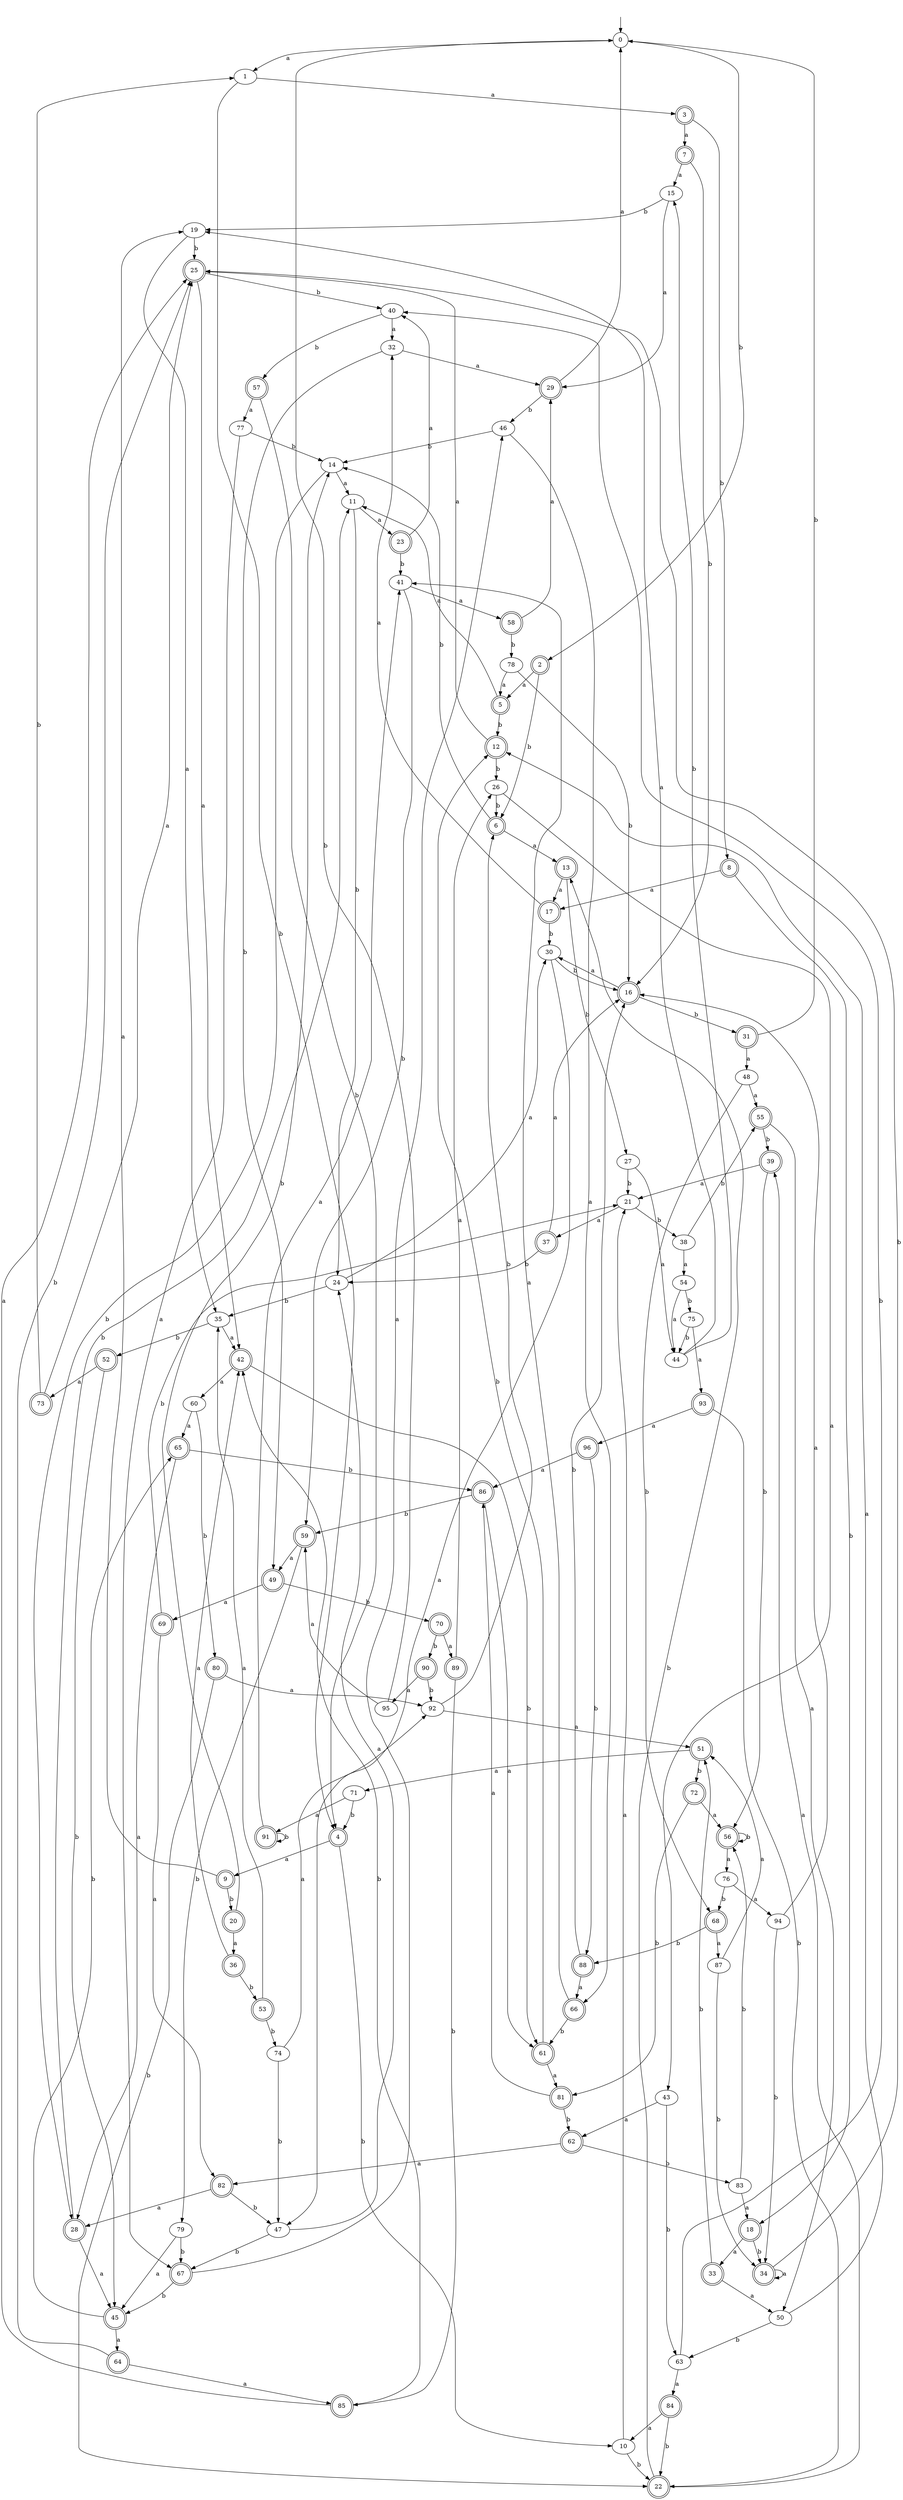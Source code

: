 digraph RandomDFA {
  __start0 [label="", shape=none];
  __start0 -> 0 [label=""];
  0 [shape=circle]
  0 -> 1 [label="a"]
  0 -> 2 [label="b"]
  1
  1 -> 3 [label="a"]
  1 -> 4 [label="b"]
  2 [shape=doublecircle]
  2 -> 5 [label="a"]
  2 -> 6 [label="b"]
  3 [shape=doublecircle]
  3 -> 7 [label="a"]
  3 -> 8 [label="b"]
  4 [shape=doublecircle]
  4 -> 9 [label="a"]
  4 -> 10 [label="b"]
  5 [shape=doublecircle]
  5 -> 11 [label="a"]
  5 -> 12 [label="b"]
  6 [shape=doublecircle]
  6 -> 13 [label="a"]
  6 -> 14 [label="b"]
  7 [shape=doublecircle]
  7 -> 15 [label="a"]
  7 -> 16 [label="b"]
  8 [shape=doublecircle]
  8 -> 17 [label="a"]
  8 -> 18 [label="b"]
  9 [shape=doublecircle]
  9 -> 19 [label="a"]
  9 -> 20 [label="b"]
  10
  10 -> 21 [label="a"]
  10 -> 22 [label="b"]
  11
  11 -> 23 [label="a"]
  11 -> 24 [label="b"]
  12 [shape=doublecircle]
  12 -> 25 [label="a"]
  12 -> 26 [label="b"]
  13 [shape=doublecircle]
  13 -> 17 [label="a"]
  13 -> 27 [label="b"]
  14
  14 -> 11 [label="a"]
  14 -> 28 [label="b"]
  15
  15 -> 29 [label="a"]
  15 -> 19 [label="b"]
  16 [shape=doublecircle]
  16 -> 30 [label="a"]
  16 -> 31 [label="b"]
  17 [shape=doublecircle]
  17 -> 32 [label="a"]
  17 -> 30 [label="b"]
  18 [shape=doublecircle]
  18 -> 33 [label="a"]
  18 -> 34 [label="b"]
  19
  19 -> 35 [label="a"]
  19 -> 25 [label="b"]
  20 [shape=doublecircle]
  20 -> 36 [label="a"]
  20 -> 14 [label="b"]
  21
  21 -> 37 [label="a"]
  21 -> 38 [label="b"]
  22 [shape=doublecircle]
  22 -> 39 [label="a"]
  22 -> 13 [label="b"]
  23 [shape=doublecircle]
  23 -> 40 [label="a"]
  23 -> 41 [label="b"]
  24
  24 -> 30 [label="a"]
  24 -> 35 [label="b"]
  25 [shape=doublecircle]
  25 -> 42 [label="a"]
  25 -> 40 [label="b"]
  26
  26 -> 43 [label="a"]
  26 -> 6 [label="b"]
  27
  27 -> 44 [label="a"]
  27 -> 21 [label="b"]
  28 [shape=doublecircle]
  28 -> 45 [label="a"]
  28 -> 11 [label="b"]
  29 [shape=doublecircle]
  29 -> 0 [label="a"]
  29 -> 46 [label="b"]
  30
  30 -> 47 [label="a"]
  30 -> 16 [label="b"]
  31 [shape=doublecircle]
  31 -> 48 [label="a"]
  31 -> 0 [label="b"]
  32
  32 -> 29 [label="a"]
  32 -> 49 [label="b"]
  33 [shape=doublecircle]
  33 -> 50 [label="a"]
  33 -> 51 [label="b"]
  34 [shape=doublecircle]
  34 -> 34 [label="a"]
  34 -> 25 [label="b"]
  35
  35 -> 42 [label="a"]
  35 -> 52 [label="b"]
  36 [shape=doublecircle]
  36 -> 42 [label="a"]
  36 -> 53 [label="b"]
  37 [shape=doublecircle]
  37 -> 16 [label="a"]
  37 -> 24 [label="b"]
  38
  38 -> 54 [label="a"]
  38 -> 55 [label="b"]
  39 [shape=doublecircle]
  39 -> 21 [label="a"]
  39 -> 56 [label="b"]
  40
  40 -> 32 [label="a"]
  40 -> 57 [label="b"]
  41
  41 -> 58 [label="a"]
  41 -> 59 [label="b"]
  42 [shape=doublecircle]
  42 -> 60 [label="a"]
  42 -> 61 [label="b"]
  43
  43 -> 62 [label="a"]
  43 -> 63 [label="b"]
  44
  44 -> 19 [label="a"]
  44 -> 15 [label="b"]
  45 [shape=doublecircle]
  45 -> 64 [label="a"]
  45 -> 65 [label="b"]
  46
  46 -> 66 [label="a"]
  46 -> 14 [label="b"]
  47
  47 -> 24 [label="a"]
  47 -> 67 [label="b"]
  48
  48 -> 55 [label="a"]
  48 -> 68 [label="b"]
  49 [shape=doublecircle]
  49 -> 69 [label="a"]
  49 -> 70 [label="b"]
  50
  50 -> 12 [label="a"]
  50 -> 63 [label="b"]
  51 [shape=doublecircle]
  51 -> 71 [label="a"]
  51 -> 72 [label="b"]
  52 [shape=doublecircle]
  52 -> 73 [label="a"]
  52 -> 45 [label="b"]
  53 [shape=doublecircle]
  53 -> 35 [label="a"]
  53 -> 74 [label="b"]
  54
  54 -> 44 [label="a"]
  54 -> 75 [label="b"]
  55 [shape=doublecircle]
  55 -> 50 [label="a"]
  55 -> 39 [label="b"]
  56 [shape=doublecircle]
  56 -> 76 [label="a"]
  56 -> 56 [label="b"]
  57 [shape=doublecircle]
  57 -> 77 [label="a"]
  57 -> 4 [label="b"]
  58 [shape=doublecircle]
  58 -> 29 [label="a"]
  58 -> 78 [label="b"]
  59 [shape=doublecircle]
  59 -> 49 [label="a"]
  59 -> 79 [label="b"]
  60
  60 -> 65 [label="a"]
  60 -> 80 [label="b"]
  61 [shape=doublecircle]
  61 -> 81 [label="a"]
  61 -> 12 [label="b"]
  62 [shape=doublecircle]
  62 -> 82 [label="a"]
  62 -> 83 [label="b"]
  63
  63 -> 84 [label="a"]
  63 -> 40 [label="b"]
  64 [shape=doublecircle]
  64 -> 85 [label="a"]
  64 -> 25 [label="b"]
  65 [shape=doublecircle]
  65 -> 28 [label="a"]
  65 -> 86 [label="b"]
  66 [shape=doublecircle]
  66 -> 41 [label="a"]
  66 -> 61 [label="b"]
  67 [shape=doublecircle]
  67 -> 46 [label="a"]
  67 -> 45 [label="b"]
  68 [shape=doublecircle]
  68 -> 87 [label="a"]
  68 -> 88 [label="b"]
  69 [shape=doublecircle]
  69 -> 82 [label="a"]
  69 -> 21 [label="b"]
  70 [shape=doublecircle]
  70 -> 89 [label="a"]
  70 -> 90 [label="b"]
  71
  71 -> 91 [label="a"]
  71 -> 4 [label="b"]
  72 [shape=doublecircle]
  72 -> 56 [label="a"]
  72 -> 81 [label="b"]
  73 [shape=doublecircle]
  73 -> 25 [label="a"]
  73 -> 1 [label="b"]
  74
  74 -> 92 [label="a"]
  74 -> 47 [label="b"]
  75
  75 -> 93 [label="a"]
  75 -> 44 [label="b"]
  76
  76 -> 94 [label="a"]
  76 -> 68 [label="b"]
  77
  77 -> 67 [label="a"]
  77 -> 14 [label="b"]
  78
  78 -> 5 [label="a"]
  78 -> 16 [label="b"]
  79
  79 -> 45 [label="a"]
  79 -> 67 [label="b"]
  80 [shape=doublecircle]
  80 -> 92 [label="a"]
  80 -> 22 [label="b"]
  81 [shape=doublecircle]
  81 -> 86 [label="a"]
  81 -> 62 [label="b"]
  82 [shape=doublecircle]
  82 -> 28 [label="a"]
  82 -> 47 [label="b"]
  83
  83 -> 18 [label="a"]
  83 -> 56 [label="b"]
  84 [shape=doublecircle]
  84 -> 10 [label="a"]
  84 -> 22 [label="b"]
  85 [shape=doublecircle]
  85 -> 25 [label="a"]
  85 -> 42 [label="b"]
  86 [shape=doublecircle]
  86 -> 61 [label="a"]
  86 -> 59 [label="b"]
  87
  87 -> 51 [label="a"]
  87 -> 34 [label="b"]
  88 [shape=doublecircle]
  88 -> 66 [label="a"]
  88 -> 16 [label="b"]
  89 [shape=doublecircle]
  89 -> 26 [label="a"]
  89 -> 85 [label="b"]
  90 [shape=doublecircle]
  90 -> 95 [label="a"]
  90 -> 92 [label="b"]
  91 [shape=doublecircle]
  91 -> 41 [label="a"]
  91 -> 91 [label="b"]
  92
  92 -> 51 [label="a"]
  92 -> 6 [label="b"]
  93 [shape=doublecircle]
  93 -> 96 [label="a"]
  93 -> 22 [label="b"]
  94
  94 -> 16 [label="a"]
  94 -> 34 [label="b"]
  95
  95 -> 59 [label="a"]
  95 -> 0 [label="b"]
  96 [shape=doublecircle]
  96 -> 86 [label="a"]
  96 -> 88 [label="b"]
}

